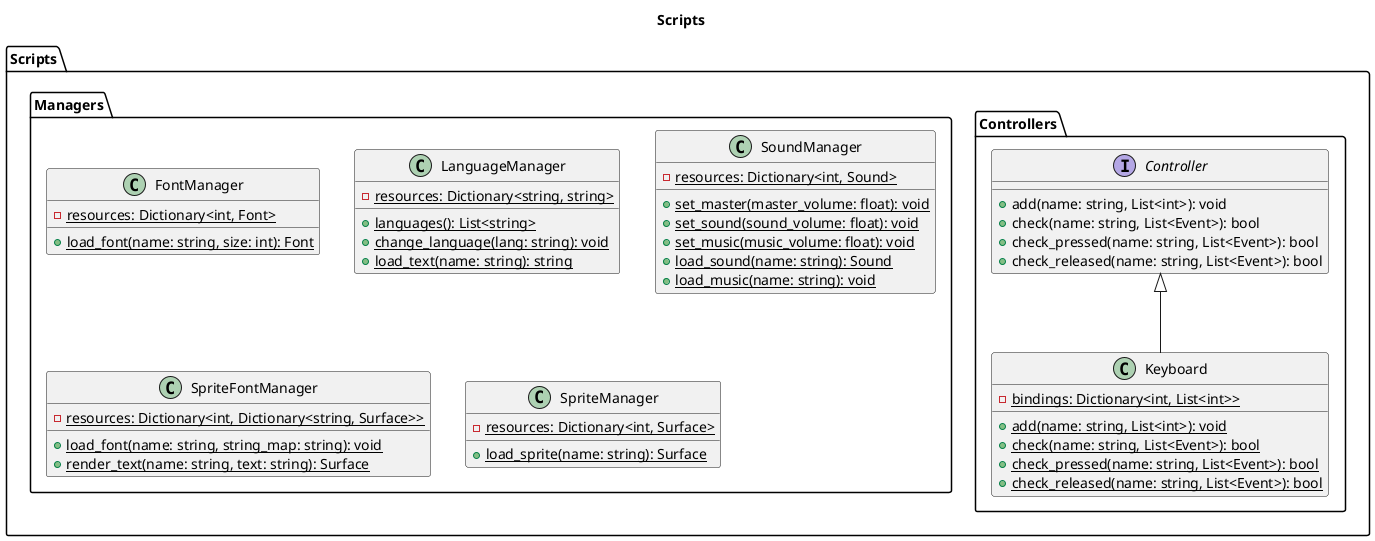 @startuml

title Scripts

package Scripts {
    package Scripts.Controllers {
        interface Controller {
            + add(name: string, List<int>): void
            + check(name: string, List<Event>): bool
            + check_pressed(name: string, List<Event>): bool
            + check_released(name: string, List<Event>): bool
        }

        class Keyboard {
            - {static} bindings: Dictionary<int, List<int>>
            + {static} add(name: string, List<int>): void
            + {static} check(name: string, List<Event>): bool
            + {static} check_pressed(name: string, List<Event>): bool
            + {static} check_released(name: string, List<Event>): bool
        }
        Controller <|-- Keyboard
    }

    package Scripts.Managers {
        class FontManager {
            - {static} resources: Dictionary<int, Font>
            + {static} load_font(name: string, size: int): Font
        }

        class LanguageManager {
            - {static} resources: Dictionary<string, string>
            + {static} languages(): List<string>
            + {static} change_language(lang: string): void
            + {static} load_text(name: string): string
        }

        class SoundManager {
            - {static} resources: Dictionary<int, Sound>
            + {static} set_master(master_volume: float): void
            + {static} set_sound(sound_volume: float): void
            + {static} set_music(music_volume: float): void
            + {static} load_sound(name: string): Sound
            + {static} load_music(name: string): void
        }

        class SpriteFontManager {
            - {static} resources: Dictionary<int, Dictionary<string, Surface>>
            + {static} load_font(name: string, string_map: string): void
            + {static} render_text(name: string, text: string): Surface
        }

        class SpriteManager {
            - {static} resources: Dictionary<int, Surface>
            + {static} load_sprite(name: string): Surface
        }
    }
}

@enduml